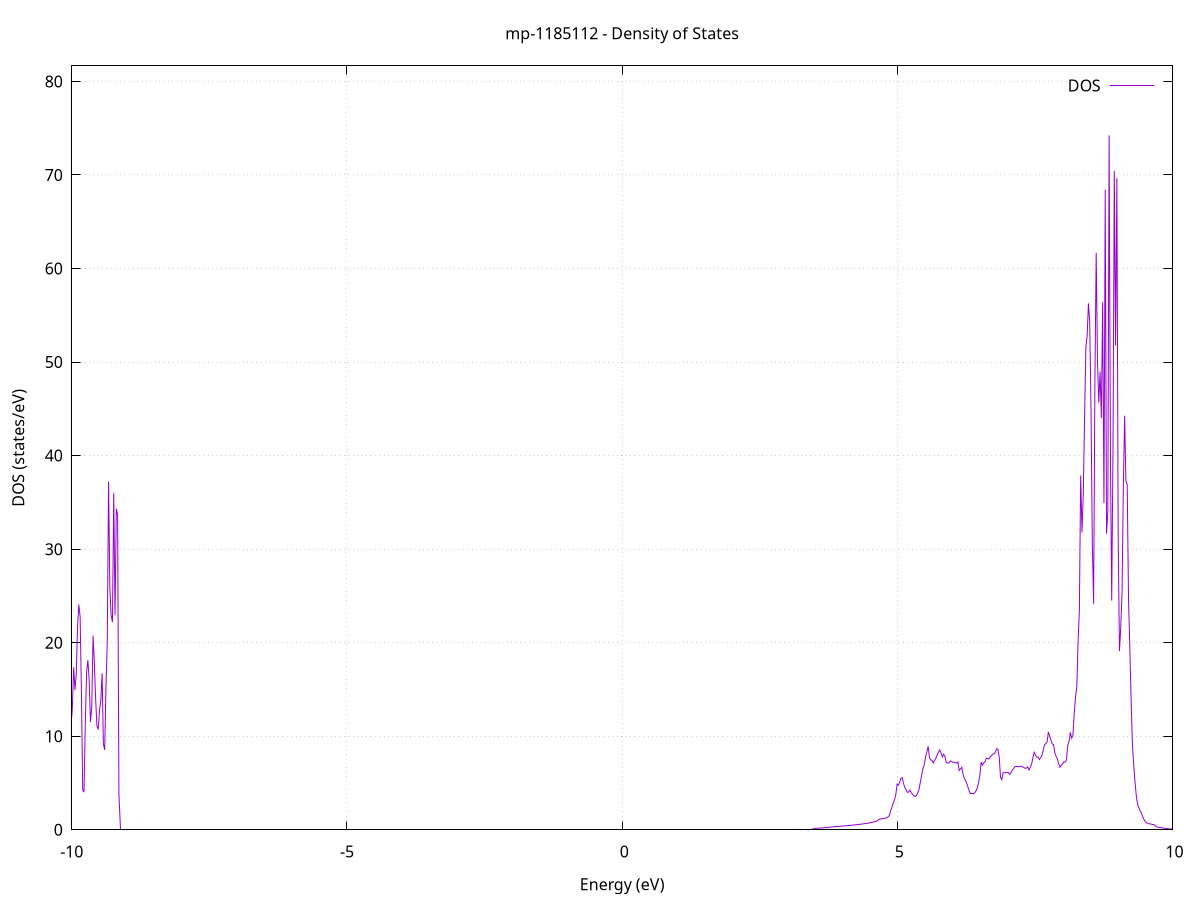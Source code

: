 set title 'mp-1185112 - Density of States'
set xlabel 'Energy (eV)'
set ylabel 'DOS (states/eV)'
set grid
set xrange [-10:10]
set yrange [0:81.665]
set xzeroaxis lt -1
set terminal png size 800,600
set output 'mp-1185112_dos_gnuplot.png'
plot '-' using 1:2 with lines title 'DOS'
-34.676000 0.000000
-34.652600 0.000000
-34.629100 0.000000
-34.605600 0.000000
-34.582100 0.000000
-34.558600 0.000000
-34.535100 0.000000
-34.511600 0.000000
-34.488100 0.000000
-34.464600 0.000000
-34.441200 0.000000
-34.417700 0.000000
-34.394200 0.000000
-34.370700 0.000000
-34.347200 0.000000
-34.323700 0.000000
-34.300200 0.000000
-34.276700 0.000000
-34.253300 0.000000
-34.229800 0.000000
-34.206300 0.000000
-34.182800 0.000000
-34.159300 0.000000
-34.135800 0.000000
-34.112300 0.000000
-34.088800 0.000000
-34.065300 0.000000
-34.041900 0.000000
-34.018400 0.000000
-33.994900 0.000000
-33.971400 0.000000
-33.947900 0.000000
-33.924400 0.000000
-33.900900 0.000000
-33.877400 0.000000
-33.853900 0.000000
-33.830500 0.000000
-33.807000 0.000000
-33.783500 0.000000
-33.760000 0.000000
-33.736500 0.000000
-33.713000 0.000000
-33.689500 0.000000
-33.666000 0.000000
-33.642500 0.000000
-33.619100 0.000000
-33.595600 0.000000
-33.572100 0.000000
-33.548600 0.000000
-33.525100 0.000000
-33.501600 0.000000
-33.478100 0.000000
-33.454600 0.000000
-33.431100 0.000000
-33.407700 0.000000
-33.384200 0.000000
-33.360700 0.000000
-33.337200 0.000000
-33.313700 0.000000
-33.290200 0.000000
-33.266700 0.000000
-33.243200 0.000000
-33.219800 0.000000
-33.196300 0.000000
-33.172800 0.000000
-33.149300 0.000000
-33.125800 0.000000
-33.102300 0.000000
-33.078800 0.000000
-33.055300 0.000000
-33.031800 0.000000
-33.008400 0.000000
-32.984900 0.000000
-32.961400 0.000000
-32.937900 0.000000
-32.914400 0.000000
-32.890900 0.000000
-32.867400 0.000000
-32.843900 0.000000
-32.820400 0.000000
-32.797000 0.000000
-32.773500 0.000000
-32.750000 0.000000
-32.726500 0.000000
-32.703000 0.000000
-32.679500 0.000000
-32.656000 0.000000
-32.632500 0.000000
-32.609000 0.000000
-32.585600 0.000000
-32.562100 0.000000
-32.538600 0.000000
-32.515100 0.000000
-32.491600 0.000000
-32.468100 0.000000
-32.444600 0.000000
-32.421100 0.000000
-32.397600 0.000000
-32.374200 0.000000
-32.350700 0.000000
-32.327200 0.000000
-32.303700 0.000000
-32.280200 0.000000
-32.256700 0.000000
-32.233200 0.000000
-32.209700 0.000000
-32.186300 0.000000
-32.162800 0.000000
-32.139300 0.000000
-32.115800 0.000000
-32.092300 0.000000
-32.068800 0.000000
-32.045300 0.000000
-32.021800 0.000000
-31.998300 0.000000
-31.974900 0.000000
-31.951400 0.000000
-31.927900 0.000000
-31.904400 0.000000
-31.880900 0.000000
-31.857400 0.000000
-31.833900 0.000000
-31.810400 0.000000
-31.786900 0.000000
-31.763500 0.000000
-31.740000 0.000000
-31.716500 0.000000
-31.693000 0.000000
-31.669500 0.000000
-31.646000 0.000000
-31.622500 0.000000
-31.599000 0.000000
-31.575500 0.000000
-31.552100 0.000000
-31.528600 0.000000
-31.505100 0.000000
-31.481600 0.000000
-31.458100 0.000000
-31.434600 0.000000
-31.411100 0.000000
-31.387600 0.000000
-31.364200 0.000000
-31.340700 0.000000
-31.317200 0.000000
-31.293700 0.000000
-31.270200 0.000000
-31.246700 0.000000
-31.223200 0.000000
-31.199700 0.000000
-31.176200 0.000000
-31.152800 0.000000
-31.129300 0.000000
-31.105800 0.000000
-31.082300 0.000000
-31.058800 0.000000
-31.035300 0.000000
-31.011800 0.000000
-30.988300 0.000000
-30.964800 0.000000
-30.941400 0.000000
-30.917900 0.000000
-30.894400 0.000000
-30.870900 0.000000
-30.847400 0.000000
-30.823900 0.000000
-30.800400 0.000000
-30.776900 0.000000
-30.753400 0.000000
-30.730000 0.000000
-30.706500 0.000000
-30.683000 0.000000
-30.659500 0.000000
-30.636000 0.000000
-30.612500 0.000000
-30.589000 0.000000
-30.565500 0.000000
-30.542000 0.000000
-30.518600 0.000000
-30.495100 0.000000
-30.471600 0.000000
-30.448100 0.000000
-30.424600 0.000000
-30.401100 0.000000
-30.377600 0.000000
-30.354100 0.000000
-30.330700 0.000000
-30.307200 0.000000
-30.283700 0.000000
-30.260200 0.000000
-30.236700 0.000000
-30.213200 0.000000
-30.189700 0.000000
-30.166200 0.000000
-30.142700 0.000000
-30.119300 0.000000
-30.095800 0.000000
-30.072300 0.000000
-30.048800 0.000000
-30.025300 0.000000
-30.001800 0.000000
-29.978300 0.000000
-29.954800 0.000000
-29.931300 0.000000
-29.907900 0.000000
-29.884400 0.000000
-29.860900 0.000000
-29.837400 0.000000
-29.813900 0.000000
-29.790400 0.000000
-29.766900 0.000000
-29.743400 0.000000
-29.719900 0.000000
-29.696500 0.000000
-29.673000 0.000000
-29.649500 0.000000
-29.626000 0.000000
-29.602500 0.000000
-29.579000 0.000000
-29.555500 0.000000
-29.532000 0.000000
-29.508500 0.000000
-29.485100 0.000000
-29.461600 0.000000
-29.438100 0.000000
-29.414600 0.000000
-29.391100 0.000000
-29.367600 0.000000
-29.344100 0.000000
-29.320600 0.000000
-29.297200 0.000000
-29.273700 0.000000
-29.250200 0.000000
-29.226700 0.000000
-29.203200 0.000000
-29.179700 0.000000
-29.156200 0.000000
-29.132700 0.000000
-29.109200 0.000000
-29.085800 0.000000
-29.062300 0.000000
-29.038800 0.000000
-29.015300 0.000000
-28.991800 0.000000
-28.968300 0.000000
-28.944800 0.000000
-28.921300 0.000000
-28.897800 0.000000
-28.874400 0.000000
-28.850900 0.000000
-28.827400 0.000000
-28.803900 0.000000
-28.780400 0.000000
-28.756900 0.000000
-28.733400 0.000000
-28.709900 0.000000
-28.686400 0.000000
-28.663000 0.000000
-28.639500 0.000000
-28.616000 0.000000
-28.592500 0.000000
-28.569000 0.000000
-28.545500 0.000000
-28.522000 0.000000
-28.498500 0.000000
-28.475000 0.000000
-28.451600 0.000000
-28.428100 0.000000
-28.404600 0.000000
-28.381100 0.000000
-28.357600 0.000000
-28.334100 0.000000
-28.310600 0.000000
-28.287100 0.000000
-28.263700 0.000000
-28.240200 0.000000
-28.216700 0.000000
-28.193200 0.000000
-28.169700 0.000000
-28.146200 0.000000
-28.122700 0.000000
-28.099200 0.000000
-28.075700 0.000000
-28.052300 0.000000
-28.028800 0.000000
-28.005300 0.000000
-27.981800 0.000000
-27.958300 0.000000
-27.934800 0.000000
-27.911300 0.000000
-27.887800 0.000000
-27.864300 0.000000
-27.840900 0.000000
-27.817400 0.000000
-27.793900 0.000000
-27.770400 0.000000
-27.746900 0.000000
-27.723400 0.000000
-27.699900 0.000000
-27.676400 0.000000
-27.652900 0.000000
-27.629500 0.000000
-27.606000 0.000000
-27.582500 0.000000
-27.559000 0.000000
-27.535500 0.000000
-27.512000 0.000000
-27.488500 0.000000
-27.465000 0.000000
-27.441600 0.000000
-27.418100 0.000000
-27.394600 0.000000
-27.371100 0.000000
-27.347600 0.000000
-27.324100 0.000000
-27.300600 0.000000
-27.277100 0.000000
-27.253600 0.000000
-27.230200 0.000000
-27.206700 0.000000
-27.183200 0.000000
-27.159700 0.000000
-27.136200 0.000000
-27.112700 0.000000
-27.089200 0.000000
-27.065700 0.000000
-27.042200 0.000000
-27.018800 0.000000
-26.995300 0.000000
-26.971800 0.000000
-26.948300 0.000000
-26.924800 0.000000
-26.901300 0.000000
-26.877800 0.000000
-26.854300 0.000000
-26.830800 0.000000
-26.807400 0.000000
-26.783900 0.000000
-26.760400 0.000000
-26.736900 0.000000
-26.713400 0.000000
-26.689900 0.000000
-26.666400 0.000000
-26.642900 0.000000
-26.619400 0.000000
-26.596000 0.000000
-26.572500 0.000000
-26.549000 0.000000
-26.525500 0.000000
-26.502000 0.000000
-26.478500 0.000000
-26.455000 0.000000
-26.431500 0.000000
-26.408100 0.000000
-26.384600 0.000000
-26.361100 0.000000
-26.337600 0.000000
-26.314100 0.000000
-26.290600 0.000000
-26.267100 0.000000
-26.243600 0.000000
-26.220100 0.000000
-26.196700 0.000000
-26.173200 0.000000
-26.149700 0.000000
-26.126200 0.000000
-26.102700 0.000000
-26.079200 0.000000
-26.055700 0.000000
-26.032200 0.000000
-26.008700 0.000000
-25.985300 0.000000
-25.961800 0.000000
-25.938300 0.000000
-25.914800 0.000000
-25.891300 5.350800
-25.867800 17.306800
-25.844300 20.758100
-25.820800 35.852600
-25.797300 0.000000
-25.773900 27.855300
-25.750400 20.666600
-25.726900 2.661500
-25.703400 0.000000
-25.679900 0.000000
-25.656400 0.000000
-25.632900 0.000000
-25.609400 109.813200
-25.585900 19.114600
-25.562500 0.000000
-25.539000 0.000000
-25.515500 0.000000
-25.492000 0.000000
-25.468500 0.000000
-25.445000 0.000000
-25.421500 0.000000
-25.398000 0.000000
-25.374600 0.000000
-25.351100 0.000000
-25.327600 0.000000
-25.304100 0.000000
-25.280600 0.000000
-25.257100 0.000000
-25.233600 0.000000
-25.210100 0.000000
-25.186600 0.000000
-25.163200 0.000000
-25.139700 0.000000
-25.116200 0.000000
-25.092700 0.000000
-25.069200 0.000000
-25.045700 0.000000
-25.022200 0.000000
-24.998700 0.000000
-24.975200 0.000000
-24.951800 0.000000
-24.928300 0.000000
-24.904800 0.000000
-24.881300 0.000000
-24.857800 0.000000
-24.834300 0.000000
-24.810800 0.000000
-24.787300 0.000000
-24.763800 0.000000
-24.740400 0.000000
-24.716900 0.000000
-24.693400 0.000000
-24.669900 0.000000
-24.646400 0.000000
-24.622900 0.000000
-24.599400 0.000000
-24.575900 0.000000
-24.552400 0.000000
-24.529000 0.000000
-24.505500 0.000000
-24.482000 0.000000
-24.458500 0.000000
-24.435000 0.000000
-24.411500 0.000000
-24.388000 0.000000
-24.364500 0.000000
-24.341100 0.000000
-24.317600 0.000000
-24.294100 0.000000
-24.270600 0.000000
-24.247100 0.000000
-24.223600 0.000000
-24.200100 0.000000
-24.176600 0.000000
-24.153100 0.000000
-24.129700 0.000000
-24.106200 0.000000
-24.082700 0.000000
-24.059200 0.000000
-24.035700 0.000000
-24.012200 0.000000
-23.988700 0.000000
-23.965200 0.000000
-23.941700 0.000000
-23.918300 0.000000
-23.894800 0.000000
-23.871300 0.000000
-23.847800 0.000000
-23.824300 0.000000
-23.800800 0.000000
-23.777300 0.000000
-23.753800 0.000000
-23.730300 0.000000
-23.706900 0.000000
-23.683400 0.000000
-23.659900 0.000000
-23.636400 0.000000
-23.612900 0.000000
-23.589400 0.000000
-23.565900 0.000000
-23.542400 0.000000
-23.519000 0.000000
-23.495500 0.000000
-23.472000 0.000000
-23.448500 0.000000
-23.425000 0.000000
-23.401500 0.000000
-23.378000 0.000000
-23.354500 0.000000
-23.331000 0.000000
-23.307600 0.000000
-23.284100 0.000000
-23.260600 0.000000
-23.237100 0.000000
-23.213600 0.000000
-23.190100 0.000000
-23.166600 0.000000
-23.143100 0.000000
-23.119600 0.000000
-23.096200 0.000000
-23.072700 0.000000
-23.049200 0.000000
-23.025700 0.000000
-23.002200 0.000000
-22.978700 0.000000
-22.955200 0.000000
-22.931700 0.000000
-22.908200 0.000000
-22.884800 0.000000
-22.861300 0.000000
-22.837800 0.000000
-22.814300 0.000000
-22.790800 0.000000
-22.767300 0.000000
-22.743800 0.000000
-22.720300 0.000000
-22.696800 0.000000
-22.673400 0.000000
-22.649900 0.000000
-22.626400 0.000000
-22.602900 0.000000
-22.579400 0.000000
-22.555900 0.000000
-22.532400 0.000000
-22.508900 0.000000
-22.485500 0.000000
-22.462000 0.000000
-22.438500 0.000000
-22.415000 0.000000
-22.391500 0.000000
-22.368000 0.000000
-22.344500 0.000000
-22.321000 0.000000
-22.297500 0.000000
-22.274100 0.000000
-22.250600 0.000000
-22.227100 0.000000
-22.203600 0.000000
-22.180100 0.000000
-22.156600 0.000000
-22.133100 0.000000
-22.109600 0.000000
-22.086100 0.000000
-22.062700 0.000000
-22.039200 0.000000
-22.015700 0.000000
-21.992200 0.000000
-21.968700 0.000000
-21.945200 0.000000
-21.921700 0.000000
-21.898200 0.000000
-21.874700 0.000000
-21.851300 0.000000
-21.827800 0.000000
-21.804300 0.000000
-21.780800 0.000000
-21.757300 0.000000
-21.733800 0.000000
-21.710300 0.000000
-21.686800 0.000000
-21.663300 0.000000
-21.639900 0.000000
-21.616400 0.000000
-21.592900 0.000000
-21.569400 0.000000
-21.545900 0.000000
-21.522400 0.000000
-21.498900 0.000000
-21.475400 0.000000
-21.452000 0.000000
-21.428500 0.000000
-21.405000 0.000000
-21.381500 0.000000
-21.358000 0.000000
-21.334500 0.000000
-21.311000 0.000000
-21.287500 0.000000
-21.264000 0.000000
-21.240600 0.000000
-21.217100 0.000000
-21.193600 0.000000
-21.170100 0.000000
-21.146600 0.000000
-21.123100 0.000000
-21.099600 0.000000
-21.076100 0.000000
-21.052600 0.000000
-21.029200 0.000000
-21.005700 0.000000
-20.982200 0.000000
-20.958700 0.000000
-20.935200 0.000000
-20.911700 0.000000
-20.888200 0.000000
-20.864700 0.000000
-20.841200 0.000000
-20.817800 0.000000
-20.794300 0.000000
-20.770800 0.000000
-20.747300 0.000000
-20.723800 0.000000
-20.700300 0.000000
-20.676800 0.000000
-20.653300 0.000000
-20.629800 0.000000
-20.606400 0.000000
-20.582900 0.000000
-20.559400 0.000000
-20.535900 0.000000
-20.512400 0.000000
-20.488900 0.000000
-20.465400 0.000000
-20.441900 0.000000
-20.418500 0.000000
-20.395000 0.000000
-20.371500 0.000000
-20.348000 0.000000
-20.324500 0.000000
-20.301000 0.000000
-20.277500 0.000000
-20.254000 0.000000
-20.230500 0.000000
-20.207100 0.000000
-20.183600 0.000000
-20.160100 0.000000
-20.136600 0.000000
-20.113100 0.000000
-20.089600 0.000000
-20.066100 0.000000
-20.042600 0.000000
-20.019100 0.000000
-19.995700 0.000000
-19.972200 0.000000
-19.948700 0.000000
-19.925200 0.000000
-19.901700 0.000000
-19.878200 0.000000
-19.854700 0.000000
-19.831200 0.000000
-19.807700 0.000000
-19.784300 0.000000
-19.760800 0.000000
-19.737300 0.000000
-19.713800 0.000000
-19.690300 0.000000
-19.666800 0.000000
-19.643300 0.000000
-19.619800 0.000000
-19.596400 0.000000
-19.572900 0.000000
-19.549400 0.000000
-19.525900 0.000000
-19.502400 0.000000
-19.478900 0.000000
-19.455400 0.000000
-19.431900 0.000000
-19.408400 0.000000
-19.385000 0.000000
-19.361500 0.000000
-19.338000 0.000000
-19.314500 0.000000
-19.291000 0.000000
-19.267500 0.000000
-19.244000 0.000000
-19.220500 0.000000
-19.197000 0.000000
-19.173600 0.000000
-19.150100 0.000000
-19.126600 0.000000
-19.103100 0.000000
-19.079600 0.000000
-19.056100 0.000000
-19.032600 0.000000
-19.009100 0.000000
-18.985600 0.000000
-18.962200 0.000000
-18.938700 0.000000
-18.915200 0.000000
-18.891700 0.000000
-18.868200 0.000000
-18.844700 0.000000
-18.821200 0.000000
-18.797700 0.000000
-18.774200 0.000000
-18.750800 0.000000
-18.727300 0.000000
-18.703800 0.000000
-18.680300 0.000000
-18.656800 0.000000
-18.633300 0.000000
-18.609800 0.000000
-18.586300 0.000000
-18.562900 0.000000
-18.539400 0.000000
-18.515900 0.000000
-18.492400 0.000000
-18.468900 0.000000
-18.445400 0.000000
-18.421900 0.000000
-18.398400 0.000000
-18.374900 0.000000
-18.351500 0.000000
-18.328000 0.000000
-18.304500 0.000000
-18.281000 0.000000
-18.257500 0.000000
-18.234000 0.000000
-18.210500 0.000000
-18.187000 0.000000
-18.163500 0.000000
-18.140100 0.000000
-18.116600 0.000000
-18.093100 0.000000
-18.069600 0.000000
-18.046100 0.000000
-18.022600 0.000000
-17.999100 0.000000
-17.975600 0.000000
-17.952100 0.000000
-17.928700 0.000000
-17.905200 0.000000
-17.881700 0.000000
-17.858200 0.000000
-17.834700 0.000000
-17.811200 0.000000
-17.787700 0.000000
-17.764200 0.000000
-17.740700 0.000000
-17.717300 0.000000
-17.693800 0.000000
-17.670300 0.000000
-17.646800 0.000000
-17.623300 0.000000
-17.599800 0.000000
-17.576300 0.000000
-17.552800 0.000000
-17.529400 0.000000
-17.505900 0.000000
-17.482400 0.000000
-17.458900 0.000000
-17.435400 0.000000
-17.411900 0.000000
-17.388400 0.000000
-17.364900 0.000000
-17.341400 0.000000
-17.318000 0.000000
-17.294500 0.000000
-17.271000 0.000000
-17.247500 0.000000
-17.224000 0.000000
-17.200500 0.000000
-17.177000 0.000000
-17.153500 0.000000
-17.130000 0.000000
-17.106600 0.000000
-17.083100 0.000000
-17.059600 0.000000
-17.036100 0.000000
-17.012600 0.000000
-16.989100 0.000000
-16.965600 0.000000
-16.942100 0.000000
-16.918600 0.000000
-16.895200 0.000000
-16.871700 0.000000
-16.848200 0.000000
-16.824700 0.000000
-16.801200 0.000000
-16.777700 0.000000
-16.754200 0.000000
-16.730700 0.000000
-16.707200 0.000000
-16.683800 0.000000
-16.660300 0.000000
-16.636800 0.000000
-16.613300 0.000000
-16.589800 0.000000
-16.566300 0.000000
-16.542800 0.000000
-16.519300 0.000000
-16.495900 0.000000
-16.472400 0.000000
-16.448900 0.000000
-16.425400 0.000000
-16.401900 0.000000
-16.378400 0.000000
-16.354900 0.000000
-16.331400 0.000000
-16.307900 0.000000
-16.284500 0.000000
-16.261000 0.000000
-16.237500 0.000000
-16.214000 0.000000
-16.190500 0.000000
-16.167000 0.000000
-16.143500 0.000000
-16.120000 0.000000
-16.096500 0.000000
-16.073100 0.000000
-16.049600 0.000000
-16.026100 0.000000
-16.002600 0.000000
-15.979100 0.000000
-15.955600 0.000000
-15.932100 0.000000
-15.908600 0.000000
-15.885100 0.000000
-15.861700 0.000000
-15.838200 0.000000
-15.814700 0.000000
-15.791200 0.000000
-15.767700 0.000000
-15.744200 0.000000
-15.720700 0.000000
-15.697200 0.000000
-15.673800 0.000000
-15.650300 0.000000
-15.626800 0.000000
-15.603300 0.000000
-15.579800 0.000000
-15.556300 0.000000
-15.532800 0.000000
-15.509300 0.000000
-15.485800 0.000000
-15.462400 0.000000
-15.438900 0.000000
-15.415400 0.000000
-15.391900 0.000000
-15.368400 0.000000
-15.344900 0.000000
-15.321400 0.000000
-15.297900 0.000000
-15.274400 0.000000
-15.251000 0.000000
-15.227500 0.000000
-15.204000 0.000000
-15.180500 0.000000
-15.157000 0.000000
-15.133500 0.000000
-15.110000 0.000000
-15.086500 0.000000
-15.063000 0.000000
-15.039600 0.000000
-15.016100 0.000000
-14.992600 0.000000
-14.969100 0.000000
-14.945600 0.000000
-14.922100 0.000000
-14.898600 0.000000
-14.875100 0.000000
-14.851600 0.000000
-14.828200 0.000000
-14.804700 0.000000
-14.781200 0.000000
-14.757700 0.000000
-14.734200 0.000000
-14.710700 0.000000
-14.687200 0.000000
-14.663700 0.000000
-14.640300 0.000000
-14.616800 0.000000
-14.593300 0.000000
-14.569800 0.000000
-14.546300 0.000000
-14.522800 0.000000
-14.499300 0.000000
-14.475800 0.000000
-14.452300 0.000000
-14.428900 0.000000
-14.405400 0.000000
-14.381900 0.000000
-14.358400 0.000000
-14.334900 0.000000
-14.311400 0.000000
-14.287900 0.000000
-14.264400 0.000000
-14.240900 0.000000
-14.217500 0.000000
-14.194000 0.000000
-14.170500 0.000000
-14.147000 0.000000
-14.123500 0.000000
-14.100000 0.000000
-14.076500 0.000000
-14.053000 0.000000
-14.029500 0.000000
-14.006100 0.000000
-13.982600 0.000000
-13.959100 0.000000
-13.935600 0.000000
-13.912100 0.000000
-13.888600 0.000000
-13.865100 0.000000
-13.841600 0.000000
-13.818100 0.000000
-13.794700 0.000000
-13.771200 0.000000
-13.747700 0.000000
-13.724200 0.000000
-13.700700 0.000000
-13.677200 0.000000
-13.653700 0.000000
-13.630200 0.000000
-13.606800 0.000000
-13.583300 0.000000
-13.559800 0.000000
-13.536300 0.000000
-13.512800 0.000000
-13.489300 0.000000
-13.465800 0.000000
-13.442300 0.000000
-13.418800 0.000000
-13.395400 0.000000
-13.371900 0.000000
-13.348400 0.000000
-13.324900 0.000000
-13.301400 0.000000
-13.277900 0.000000
-13.254400 0.000000
-13.230900 0.000000
-13.207400 0.000000
-13.184000 0.000000
-13.160500 0.000000
-13.137000 0.000000
-13.113500 0.000000
-13.090000 0.000000
-13.066500 0.000000
-13.043000 0.000000
-13.019500 10.897800
-12.996000 128.253700
-12.972600 45.905000
-12.949100 0.000000
-12.925600 0.000000
-12.902100 0.000000
-12.878600 0.000000
-12.855100 0.000000
-12.831600 0.000000
-12.808100 0.000000
-12.784600 0.000000
-12.761200 0.000000
-12.737700 0.000000
-12.714200 0.000000
-12.690700 0.000000
-12.667200 0.000000
-12.643700 0.000000
-12.620200 0.000000
-12.596700 0.000000
-12.573300 0.000000
-12.549800 0.000000
-12.526300 0.000000
-12.502800 0.000000
-12.479300 0.000000
-12.455800 0.000000
-12.432300 0.000000
-12.408800 0.000000
-12.385300 0.000000
-12.361900 0.000000
-12.338400 0.000000
-12.314900 0.000000
-12.291400 0.000000
-12.267900 0.000000
-12.244400 0.000000
-12.220900 0.000000
-12.197400 0.000000
-12.173900 0.000000
-12.150500 0.000000
-12.127000 0.000000
-12.103500 0.000000
-12.080000 0.000000
-12.056500 0.000000
-12.033000 0.000000
-12.009500 0.000000
-11.986000 0.000000
-11.962500 0.000000
-11.939100 0.000000
-11.915600 0.000000
-11.892100 0.000000
-11.868600 0.000000
-11.845100 0.000000
-11.821600 0.000000
-11.798100 0.000000
-11.774600 0.000000
-11.751200 0.000000
-11.727700 0.000000
-11.704200 0.000000
-11.680700 0.000000
-11.657200 0.000000
-11.633700 0.000000
-11.610200 0.000000
-11.586700 0.000000
-11.563200 0.000000
-11.539800 0.000000
-11.516300 0.000000
-11.492800 0.000000
-11.469300 0.000000
-11.445800 0.000000
-11.422300 0.000000
-11.398800 0.000000
-11.375300 0.000000
-11.351800 0.000000
-11.328400 0.000000
-11.304900 0.000000
-11.281400 0.000000
-11.257900 0.000000
-11.234400 0.000000
-11.210900 0.000000
-11.187400 0.000000
-11.163900 0.000000
-11.140400 0.000000
-11.117000 0.000000
-11.093500 0.000000
-11.070000 0.000000
-11.046500 0.000000
-11.023000 0.000000
-10.999500 0.000000
-10.976000 0.000000
-10.952500 0.000000
-10.929000 0.000000
-10.905600 0.000000
-10.882100 0.000000
-10.858600 0.000000
-10.835100 0.000000
-10.811600 0.000000
-10.788100 0.000000
-10.764600 0.000000
-10.741100 0.000000
-10.717700 0.000000
-10.694200 0.000000
-10.670700 0.000000
-10.647200 0.000000
-10.623700 0.000000
-10.600200 0.000000
-10.576700 0.000000
-10.553200 0.000000
-10.529700 0.000000
-10.506300 0.000000
-10.482800 0.000000
-10.459300 0.000000
-10.435800 0.000000
-10.412300 0.000000
-10.388800 0.000000
-10.365300 0.000000
-10.341800 0.000000
-10.318300 0.000000
-10.294900 1.575700
-10.271400 3.909600
-10.247900 4.112100
-10.224400 4.460000
-10.200900 5.205300
-10.177400 5.786500
-10.153900 7.262300
-10.130400 10.165400
-10.106900 13.157500
-10.083500 14.762600
-10.060000 15.811200
-10.036500 12.691600
-10.013000 10.813100
-9.989500 13.062500
-9.966000 17.380200
-9.942500 14.942000
-9.919000 16.592500
-9.895500 21.670700
-9.872100 24.080400
-9.848600 22.755700
-9.825100 14.797000
-9.801600 4.188000
-9.778100 4.083100
-9.754600 11.354200
-9.731100 16.844000
-9.707600 18.141000
-9.684200 15.971400
-9.660700 11.527000
-9.637200 13.163800
-9.613700 20.765200
-9.590200 17.866700
-9.566700 13.997600
-9.543200 11.068900
-9.519700 10.729400
-9.496200 12.798100
-9.472800 13.794800
-9.449300 16.735800
-9.425800 9.181700
-9.402300 8.536700
-9.378800 15.358500
-9.355300 20.037700
-9.331800 37.244500
-9.308300 25.836500
-9.284800 22.880000
-9.261400 22.200600
-9.237900 36.020900
-9.214400 22.949000
-9.190900 34.330700
-9.167400 33.655400
-9.143900 3.859200
-9.120400 0.000000
-9.096900 0.000000
-9.073400 0.000000
-9.050000 0.000000
-9.026500 0.000000
-9.003000 0.000000
-8.979500 0.000000
-8.956000 0.000000
-8.932500 0.000000
-8.909000 0.000000
-8.885500 0.000000
-8.862000 0.000000
-8.838600 0.000000
-8.815100 0.000000
-8.791600 0.000000
-8.768100 0.000000
-8.744600 0.000000
-8.721100 0.000000
-8.697600 0.000000
-8.674100 0.000000
-8.650700 0.000000
-8.627200 0.000000
-8.603700 0.000000
-8.580200 0.000000
-8.556700 0.000000
-8.533200 0.000000
-8.509700 0.000000
-8.486200 0.000000
-8.462700 0.000000
-8.439300 0.000000
-8.415800 0.000000
-8.392300 0.000000
-8.368800 0.000000
-8.345300 0.000000
-8.321800 0.000000
-8.298300 0.000000
-8.274800 0.000000
-8.251300 0.000000
-8.227900 0.000000
-8.204400 0.000000
-8.180900 0.000000
-8.157400 0.000000
-8.133900 0.000000
-8.110400 0.000000
-8.086900 0.000000
-8.063400 0.000000
-8.039900 0.000000
-8.016500 0.000000
-7.993000 0.000000
-7.969500 0.000000
-7.946000 0.000000
-7.922500 0.000000
-7.899000 0.000000
-7.875500 0.000000
-7.852000 0.000000
-7.828600 0.000000
-7.805100 0.000000
-7.781600 0.000000
-7.758100 0.000000
-7.734600 0.000000
-7.711100 0.000000
-7.687600 0.000000
-7.664100 0.000000
-7.640600 0.000000
-7.617200 0.000000
-7.593700 0.000000
-7.570200 0.000000
-7.546700 0.000000
-7.523200 0.000000
-7.499700 0.000000
-7.476200 0.000000
-7.452700 0.000000
-7.429200 0.000000
-7.405800 0.000000
-7.382300 0.000000
-7.358800 0.000000
-7.335300 0.000000
-7.311800 0.000000
-7.288300 0.000000
-7.264800 0.000000
-7.241300 0.000000
-7.217800 0.000000
-7.194400 0.000000
-7.170900 0.000000
-7.147400 0.000000
-7.123900 0.000000
-7.100400 0.000000
-7.076900 0.000000
-7.053400 0.000000
-7.029900 0.000000
-7.006400 0.000000
-6.983000 0.000000
-6.959500 0.000000
-6.936000 0.000000
-6.912500 0.000000
-6.889000 0.000000
-6.865500 0.000000
-6.842000 0.000000
-6.818500 0.000000
-6.795100 0.000000
-6.771600 0.000000
-6.748100 0.000000
-6.724600 0.000000
-6.701100 0.000000
-6.677600 0.000000
-6.654100 0.000000
-6.630600 0.000000
-6.607100 0.000000
-6.583700 0.000000
-6.560200 0.000000
-6.536700 0.000000
-6.513200 0.000000
-6.489700 0.000000
-6.466200 0.000000
-6.442700 0.000000
-6.419200 0.000000
-6.395700 0.000000
-6.372300 0.000000
-6.348800 0.000000
-6.325300 0.000000
-6.301800 0.000000
-6.278300 0.000000
-6.254800 0.000000
-6.231300 0.000000
-6.207800 0.000000
-6.184300 0.000000
-6.160900 0.000000
-6.137400 0.000000
-6.113900 0.000000
-6.090400 0.000000
-6.066900 0.000000
-6.043400 0.000000
-6.019900 0.000000
-5.996400 0.000000
-5.972900 0.000000
-5.949500 0.000000
-5.926000 0.000000
-5.902500 0.000000
-5.879000 0.000000
-5.855500 0.000000
-5.832000 0.000000
-5.808500 0.000000
-5.785000 0.000000
-5.761600 0.000000
-5.738100 0.000000
-5.714600 0.000000
-5.691100 0.000000
-5.667600 0.000000
-5.644100 0.000000
-5.620600 0.000000
-5.597100 0.000000
-5.573600 0.000000
-5.550200 0.000000
-5.526700 0.000000
-5.503200 0.000000
-5.479700 0.000000
-5.456200 0.000000
-5.432700 0.000000
-5.409200 0.000000
-5.385700 0.000000
-5.362200 0.000000
-5.338800 0.000000
-5.315300 0.000000
-5.291800 0.000000
-5.268300 0.000000
-5.244800 0.000000
-5.221300 0.000000
-5.197800 0.000000
-5.174300 0.000000
-5.150800 0.000000
-5.127400 0.000000
-5.103900 0.000000
-5.080400 0.000000
-5.056900 0.000000
-5.033400 0.000000
-5.009900 0.000000
-4.986400 0.000000
-4.962900 0.000000
-4.939400 0.000000
-4.916000 0.000000
-4.892500 0.000000
-4.869000 0.000000
-4.845500 0.000000
-4.822000 0.000000
-4.798500 0.000000
-4.775000 0.000000
-4.751500 0.000000
-4.728100 0.000000
-4.704600 0.000000
-4.681100 0.000000
-4.657600 0.000000
-4.634100 0.000000
-4.610600 0.000000
-4.587100 0.000000
-4.563600 0.000000
-4.540100 0.000000
-4.516700 0.000000
-4.493200 0.000000
-4.469700 0.000000
-4.446200 0.000000
-4.422700 0.000000
-4.399200 0.000000
-4.375700 0.000000
-4.352200 0.000000
-4.328700 0.000000
-4.305300 0.000000
-4.281800 0.000000
-4.258300 0.000000
-4.234800 0.000000
-4.211300 0.000000
-4.187800 0.000000
-4.164300 0.000000
-4.140800 0.000000
-4.117300 0.000000
-4.093900 0.000000
-4.070400 0.000000
-4.046900 0.000000
-4.023400 0.000000
-3.999900 0.000000
-3.976400 0.000000
-3.952900 0.000000
-3.929400 0.000000
-3.906000 0.000000
-3.882500 0.000000
-3.859000 0.000000
-3.835500 0.000000
-3.812000 0.000000
-3.788500 0.000000
-3.765000 0.000000
-3.741500 0.000000
-3.718000 0.000000
-3.694600 0.000000
-3.671100 0.000000
-3.647600 0.000000
-3.624100 0.000000
-3.600600 0.000000
-3.577100 0.000000
-3.553600 0.000000
-3.530100 0.000000
-3.506600 0.000000
-3.483200 0.000000
-3.459700 0.000000
-3.436200 0.000000
-3.412700 0.000000
-3.389200 0.000000
-3.365700 0.000000
-3.342200 0.000000
-3.318700 0.000000
-3.295200 0.000000
-3.271800 0.000000
-3.248300 0.000000
-3.224800 0.000000
-3.201300 0.000000
-3.177800 0.000000
-3.154300 0.000000
-3.130800 0.000000
-3.107300 0.000000
-3.083800 0.000000
-3.060400 0.000000
-3.036900 0.000000
-3.013400 0.000000
-2.989900 0.000000
-2.966400 0.000000
-2.942900 0.000000
-2.919400 0.000000
-2.895900 0.000000
-2.872500 0.000000
-2.849000 0.000000
-2.825500 0.000000
-2.802000 0.000000
-2.778500 0.000000
-2.755000 0.000000
-2.731500 0.000000
-2.708000 0.000000
-2.684500 0.000000
-2.661100 0.000000
-2.637600 0.000000
-2.614100 0.000000
-2.590600 0.000000
-2.567100 0.000000
-2.543600 0.000000
-2.520100 0.000000
-2.496600 0.000000
-2.473100 0.000000
-2.449700 0.000000
-2.426200 0.000000
-2.402700 0.000000
-2.379200 0.000000
-2.355700 0.000000
-2.332200 0.000000
-2.308700 0.000000
-2.285200 0.000000
-2.261700 0.000000
-2.238300 0.000000
-2.214800 0.000000
-2.191300 0.000000
-2.167800 0.000000
-2.144300 0.000000
-2.120800 0.000000
-2.097300 0.000000
-2.073800 0.000000
-2.050300 0.000000
-2.026900 0.000000
-2.003400 0.000000
-1.979900 0.000000
-1.956400 0.000000
-1.932900 0.000000
-1.909400 0.000000
-1.885900 0.000000
-1.862400 0.000000
-1.839000 0.000000
-1.815500 0.000000
-1.792000 0.000000
-1.768500 0.000000
-1.745000 0.000000
-1.721500 0.000000
-1.698000 0.000000
-1.674500 0.000000
-1.651000 0.000000
-1.627600 0.000000
-1.604100 0.000000
-1.580600 0.000000
-1.557100 0.000000
-1.533600 0.000000
-1.510100 0.000000
-1.486600 0.000000
-1.463100 0.000000
-1.439600 0.000000
-1.416200 0.000000
-1.392700 0.000000
-1.369200 0.000000
-1.345700 0.000000
-1.322200 0.000000
-1.298700 0.000000
-1.275200 0.000000
-1.251700 0.000000
-1.228200 0.000000
-1.204800 0.000000
-1.181300 0.000000
-1.157800 0.000000
-1.134300 0.000000
-1.110800 0.000000
-1.087300 0.000000
-1.063800 0.000000
-1.040300 0.000000
-1.016800 0.000000
-0.993400 0.000000
-0.969900 0.000000
-0.946400 0.000000
-0.922900 0.000000
-0.899400 0.000000
-0.875900 0.000000
-0.852400 0.000000
-0.828900 0.000000
-0.805500 0.000000
-0.782000 0.000000
-0.758500 0.000000
-0.735000 0.000000
-0.711500 0.000000
-0.688000 0.000000
-0.664500 0.000000
-0.641000 0.000000
-0.617500 0.000000
-0.594100 0.000000
-0.570600 0.000000
-0.547100 0.000000
-0.523600 0.000000
-0.500100 0.000000
-0.476600 0.000000
-0.453100 0.000000
-0.429600 0.000000
-0.406100 0.000000
-0.382700 0.000000
-0.359200 0.000000
-0.335700 0.000000
-0.312200 0.000000
-0.288700 0.000000
-0.265200 0.000000
-0.241700 0.000000
-0.218200 0.000000
-0.194700 0.000000
-0.171300 0.000000
-0.147800 0.000000
-0.124300 0.000000
-0.100800 0.000000
-0.077300 0.000000
-0.053800 0.000000
-0.030300 0.000000
-0.006800 0.000000
0.016600 0.000000
0.040100 0.000000
0.063600 0.000000
0.087100 0.000000
0.110600 0.000000
0.134100 0.000000
0.157600 0.000000
0.181100 0.000000
0.204600 0.000000
0.228000 0.000000
0.251500 0.000000
0.275000 0.000000
0.298500 0.000000
0.322000 0.000000
0.345500 0.000000
0.369000 0.000000
0.392500 0.000000
0.416000 0.000000
0.439400 0.000000
0.462900 0.000000
0.486400 0.000000
0.509900 0.000000
0.533400 0.000000
0.556900 0.000000
0.580400 0.000000
0.603900 0.000000
0.627400 0.000000
0.650800 0.000000
0.674300 0.000000
0.697800 0.000000
0.721300 0.000000
0.744800 0.000000
0.768300 0.000000
0.791800 0.000000
0.815300 0.000000
0.838800 0.000000
0.862200 0.000000
0.885700 0.000000
0.909200 0.000000
0.932700 0.000000
0.956200 0.000000
0.979700 0.000000
1.003200 0.000000
1.026700 0.000000
1.050100 0.000000
1.073600 0.000000
1.097100 0.000000
1.120600 0.000000
1.144100 0.000000
1.167600 0.000000
1.191100 0.000000
1.214600 0.000000
1.238100 0.000000
1.261500 0.000000
1.285000 0.000000
1.308500 0.000000
1.332000 0.000000
1.355500 0.000000
1.379000 0.000000
1.402500 0.000000
1.426000 0.000000
1.449500 0.000000
1.472900 0.000000
1.496400 0.000000
1.519900 0.000000
1.543400 0.000000
1.566900 0.000000
1.590400 0.000000
1.613900 0.000000
1.637400 0.000000
1.660900 0.000000
1.684300 0.000000
1.707800 0.000000
1.731300 0.000000
1.754800 0.000000
1.778300 0.000000
1.801800 0.000000
1.825300 0.000000
1.848800 0.000000
1.872300 0.000000
1.895700 0.000000
1.919200 0.000000
1.942700 0.000000
1.966200 0.000000
1.989700 0.000000
2.013200 0.000000
2.036700 0.000000
2.060200 0.000000
2.083600 0.000000
2.107100 0.000000
2.130600 0.000000
2.154100 0.000000
2.177600 0.000000
2.201100 0.000000
2.224600 0.000000
2.248100 0.000000
2.271600 0.000000
2.295000 0.000000
2.318500 0.000000
2.342000 0.000000
2.365500 0.000000
2.389000 0.000000
2.412500 0.000000
2.436000 0.000000
2.459500 0.000000
2.483000 0.000000
2.506400 0.000000
2.529900 0.000000
2.553400 0.000000
2.576900 0.000000
2.600400 0.000000
2.623900 0.000000
2.647400 0.000000
2.670900 0.000000
2.694400 0.000000
2.717800 0.000000
2.741300 0.000000
2.764800 0.000000
2.788300 0.000000
2.811800 0.000000
2.835300 0.000000
2.858800 0.000000
2.882300 0.000000
2.905800 0.000000
2.929200 0.000000
2.952700 0.000000
2.976200 0.000000
2.999700 0.000000
3.023200 0.000000
3.046700 0.000000
3.070200 0.000000
3.093700 0.000000
3.117100 0.000000
3.140600 0.000000
3.164100 0.000000
3.187600 0.000000
3.211100 0.000000
3.234600 0.000000
3.258100 0.000000
3.281600 0.000000
3.305100 0.000000
3.328500 0.000000
3.352000 0.000000
3.375500 0.002400
3.399000 0.012500
3.422500 0.030200
3.446000 0.055600
3.469500 0.088700
3.493000 0.123800
3.516500 0.162300
3.539900 0.165900
3.563400 0.171700
3.586900 0.179600
3.610400 0.189400
3.633900 0.200500
3.657400 0.212800
3.680900 0.226300
3.704400 0.241000
3.727900 0.253800
3.751300 0.264800
3.774800 0.279500
3.798300 0.294500
3.821800 0.309700
3.845300 0.324500
3.868800 0.337100
3.892300 0.347300
3.915800 0.355300
3.939200 0.361200
3.962700 0.373900
3.986200 0.385700
4.009700 0.397800
4.033200 0.410100
4.056700 0.422700
4.080200 0.435500
4.103700 0.448500
4.127200 0.461700
4.150600 0.475100
4.174100 0.489500
4.197600 0.504000
4.221100 0.518400
4.244600 0.532800
4.268100 0.548100
4.291600 0.564200
4.315100 0.581200
4.338600 0.598900
4.362000 0.617600
4.385500 0.636000
4.409000 0.655100
4.432500 0.675000
4.456000 0.695500
4.479500 0.716700
4.503000 0.752500
4.526500 0.780000
4.550000 0.809200
4.573400 0.840200
4.596900 0.873000
4.620400 0.907700
4.643900 1.018100
4.667400 1.108200
4.690900 1.160000
4.714400 1.171200
4.737900 1.193300
4.761400 1.217800
4.784800 1.240500
4.808300 1.287700
4.831800 1.380100
4.855300 1.509500
4.878800 2.042400
4.902300 2.401500
4.925800 2.883100
4.949300 3.195200
4.972700 3.765700
4.996200 4.899800
5.019700 4.770100
5.043200 5.069700
5.066700 5.509500
5.090200 5.561300
5.113700 4.933400
5.137200 4.502400
5.160700 4.252100
5.184100 3.996200
5.207600 4.054600
5.231100 4.241800
5.254600 3.942800
5.278100 3.780500
5.301600 3.633500
5.325100 3.548000
5.348600 3.689000
5.372100 3.953900
5.395500 4.349200
5.419000 5.118800
5.442500 5.843300
5.466000 6.556500
5.489500 6.959800
5.513000 7.803600
5.536500 8.312600
5.560000 8.927800
5.583500 7.732600
5.606900 7.464000
5.630400 7.419000
5.653900 7.148400
5.677400 7.437000
5.700900 7.654100
5.724400 8.007900
5.747900 8.312900
5.771400 8.540000
5.794900 8.212900
5.818300 7.785200
5.841800 8.078100
5.865300 7.864600
5.888800 7.177300
5.912300 7.139400
5.935800 7.133500
5.959300 7.354100
5.982800 7.330000
6.006200 7.215700
6.029700 7.231700
6.053200 7.160900
6.076700 7.115500
6.100200 7.254700
6.123700 6.336400
6.147200 6.506700
6.170700 6.684500
6.194200 5.939800
6.217600 5.472800
6.241100 5.254800
6.264600 4.896700
6.288100 4.477400
6.311600 4.038100
6.335100 3.838900
6.358600 3.839000
6.382100 3.855200
6.405600 3.957800
6.429000 4.140900
6.452500 4.468100
6.476000 5.043200
6.499500 5.805600
6.523000 7.250700
6.546500 6.916700
6.570000 7.154500
6.593500 7.276900
6.617000 7.653000
6.640400 7.606700
6.663900 7.563300
6.687400 7.790200
6.710900 7.917900
6.734400 8.090600
6.757900 8.109700
6.781400 8.302200
6.804900 8.674900
6.828400 8.583500
6.851800 7.750100
6.875300 5.602500
6.898800 5.362500
6.922300 6.099600
6.945800 6.090000
6.969300 6.145600
6.992800 6.095500
7.016300 6.141100
7.039700 5.933100
7.063200 6.059000
7.086700 6.369400
7.110200 6.513600
7.133700 6.738800
7.157200 6.766000
7.180700 6.771400
7.204200 6.777300
7.227700 6.739000
7.251100 6.810400
7.274600 6.728200
7.298100 6.657100
7.321600 6.575800
7.345100 6.587500
7.368600 6.728300
7.392100 6.384100
7.415600 6.680500
7.439100 7.022200
7.462500 7.647200
7.486000 8.278200
7.509500 7.991000
7.533000 7.767300
7.556500 7.769600
7.580000 7.517900
7.603500 7.684200
7.627000 7.960700
7.650500 8.507800
7.673900 9.081100
7.697400 9.225100
7.720900 9.366700
7.744400 10.461400
7.767900 10.013800
7.791400 9.569700
7.814900 9.186000
7.838400 9.110500
7.861800 8.230500
7.885300 7.847400
7.908800 7.582800
7.932300 7.060300
7.955800 6.686800
7.979300 6.881000
8.002800 7.040500
8.026300 7.263900
8.049800 7.228400
8.073200 7.469900
8.096700 9.035500
8.120200 9.445400
8.143700 10.399600
8.167200 9.787800
8.190700 10.123800
8.214200 12.410100
8.237700 14.165500
8.261200 15.277300
8.284600 20.170200
8.308100 23.468600
8.331600 37.873000
8.355100 31.783400
8.378600 35.913600
8.402100 43.952700
8.425600 51.606300
8.449100 52.743000
8.472600 56.284300
8.496000 54.262400
8.519500 44.780600
8.543000 30.727100
8.566500 24.159400
8.590000 47.714700
8.613500 61.690700
8.637000 50.151200
8.660500 45.645400
8.684000 48.986800
8.707400 44.010000
8.730900 56.406500
8.754400 34.930300
8.777900 68.423000
8.801400 31.657800
8.824900 34.009300
8.848400 74.241000
8.871900 40.468900
8.895300 24.501700
8.918800 40.642400
8.942300 70.442800
8.965800 51.762100
8.989300 69.693200
9.012800 31.396100
9.036300 19.106500
9.059800 21.678000
9.083300 25.279600
9.106700 36.494200
9.130200 44.262600
9.153700 37.230800
9.177200 36.906700
9.200700 24.776400
9.224200 19.477000
9.247700 13.956400
9.271200 9.198400
9.294700 6.926400
9.318100 5.186200
9.341600 3.675500
9.365100 2.728500
9.388600 2.369800
9.412100 2.027300
9.435600 1.759900
9.459100 1.404300
9.482600 1.090100
9.506100 0.882700
9.529500 0.749200
9.553000 0.675500
9.576500 0.638900
9.600000 0.618300
9.623500 0.591400
9.647000 0.563100
9.670500 0.533900
9.694000 0.351300
9.717500 0.305600
9.740900 0.277500
9.764400 0.251000
9.787900 0.226100
9.811400 0.202700
9.834900 0.180900
9.858400 0.160700
9.881900 0.142000
9.905400 0.125600
9.928800 0.110900
9.952300 0.095500
9.975800 0.081100
9.999300 0.067700
10.022800 0.055200
10.046300 0.043700
10.069800 0.033100
10.093300 0.023500
10.116800 0.014900
10.140200 0.007300
10.163700 0.000600
10.187200 0.000000
10.210700 0.000000
10.234200 0.000000
10.257700 0.000000
10.281200 0.000000
10.304700 0.000000
10.328200 0.000000
10.351600 0.000000
10.375100 0.000000
10.398600 0.000000
10.422100 0.000000
10.445600 0.000000
10.469100 0.000000
10.492600 0.000000
10.516100 0.000000
10.539600 0.000000
10.563000 0.000000
10.586500 0.000000
10.610000 0.000000
10.633500 0.000000
10.657000 0.000000
10.680500 0.000000
10.704000 0.000000
10.727500 0.000000
10.751000 0.000000
10.774400 0.000000
10.797900 0.000000
10.821400 0.000000
10.844900 0.000000
10.868400 0.000000
10.891900 0.000000
10.915400 0.000000
10.938900 0.000000
10.962300 0.000000
10.985800 0.000000
11.009300 0.000000
11.032800 0.000000
11.056300 0.000000
11.079800 0.000000
11.103300 0.000000
11.126800 0.000000
11.150300 0.000000
11.173700 0.000000
11.197200 0.000000
11.220700 0.000000
11.244200 0.000000
11.267700 0.000000
11.291200 0.000000
11.314700 0.000000
11.338200 0.000000
11.361700 0.000000
11.385100 0.000000
11.408600 0.000000
11.432100 0.000000
11.455600 0.000000
11.479100 0.000000
11.502600 0.000000
11.526100 0.000000
11.549600 0.000000
11.573100 0.000000
11.596500 0.000000
11.620000 0.000000
11.643500 0.000000
11.667000 0.000000
11.690500 0.000000
11.714000 0.000000
11.737500 0.000000
11.761000 0.000000
11.784400 0.000000
11.807900 0.000000
11.831400 0.000000
11.854900 0.000000
11.878400 0.000000
11.901900 0.000000
11.925400 0.000000
11.948900 0.000000
11.972400 0.000000
11.995800 0.000000
12.019300 0.000000
12.042800 0.000000
12.066300 0.000000
12.089800 0.000000
12.113300 0.000000
12.136800 0.000000
12.160300 0.000000
12.183800 0.000000
12.207200 0.000000
12.230700 0.000000
12.254200 0.000000
12.277700 0.000000
12.301200 0.000000
e
